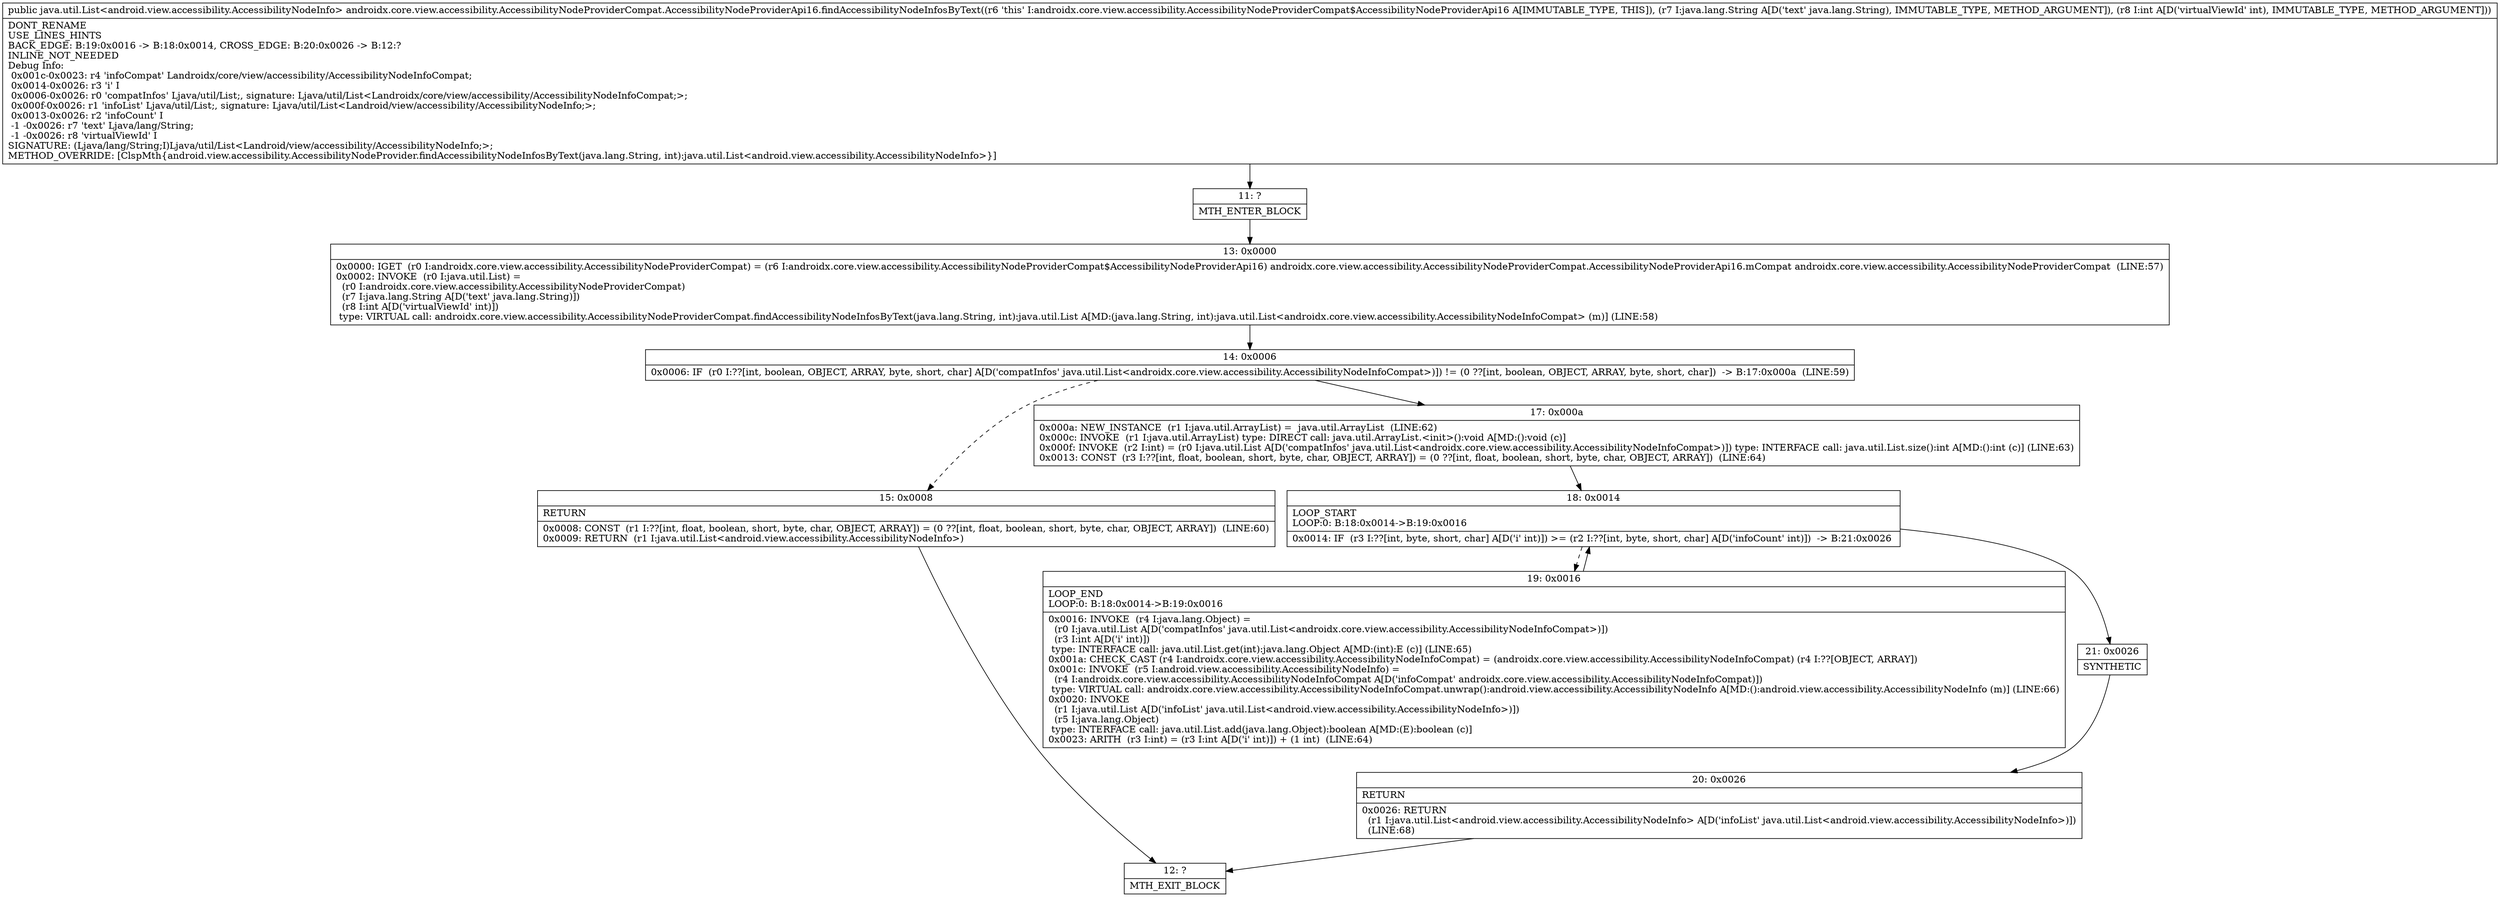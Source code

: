 digraph "CFG forandroidx.core.view.accessibility.AccessibilityNodeProviderCompat.AccessibilityNodeProviderApi16.findAccessibilityNodeInfosByText(Ljava\/lang\/String;I)Ljava\/util\/List;" {
Node_11 [shape=record,label="{11\:\ ?|MTH_ENTER_BLOCK\l}"];
Node_13 [shape=record,label="{13\:\ 0x0000|0x0000: IGET  (r0 I:androidx.core.view.accessibility.AccessibilityNodeProviderCompat) = (r6 I:androidx.core.view.accessibility.AccessibilityNodeProviderCompat$AccessibilityNodeProviderApi16) androidx.core.view.accessibility.AccessibilityNodeProviderCompat.AccessibilityNodeProviderApi16.mCompat androidx.core.view.accessibility.AccessibilityNodeProviderCompat  (LINE:57)\l0x0002: INVOKE  (r0 I:java.util.List) = \l  (r0 I:androidx.core.view.accessibility.AccessibilityNodeProviderCompat)\l  (r7 I:java.lang.String A[D('text' java.lang.String)])\l  (r8 I:int A[D('virtualViewId' int)])\l type: VIRTUAL call: androidx.core.view.accessibility.AccessibilityNodeProviderCompat.findAccessibilityNodeInfosByText(java.lang.String, int):java.util.List A[MD:(java.lang.String, int):java.util.List\<androidx.core.view.accessibility.AccessibilityNodeInfoCompat\> (m)] (LINE:58)\l}"];
Node_14 [shape=record,label="{14\:\ 0x0006|0x0006: IF  (r0 I:??[int, boolean, OBJECT, ARRAY, byte, short, char] A[D('compatInfos' java.util.List\<androidx.core.view.accessibility.AccessibilityNodeInfoCompat\>)]) != (0 ??[int, boolean, OBJECT, ARRAY, byte, short, char])  \-\> B:17:0x000a  (LINE:59)\l}"];
Node_15 [shape=record,label="{15\:\ 0x0008|RETURN\l|0x0008: CONST  (r1 I:??[int, float, boolean, short, byte, char, OBJECT, ARRAY]) = (0 ??[int, float, boolean, short, byte, char, OBJECT, ARRAY])  (LINE:60)\l0x0009: RETURN  (r1 I:java.util.List\<android.view.accessibility.AccessibilityNodeInfo\>) \l}"];
Node_12 [shape=record,label="{12\:\ ?|MTH_EXIT_BLOCK\l}"];
Node_17 [shape=record,label="{17\:\ 0x000a|0x000a: NEW_INSTANCE  (r1 I:java.util.ArrayList) =  java.util.ArrayList  (LINE:62)\l0x000c: INVOKE  (r1 I:java.util.ArrayList) type: DIRECT call: java.util.ArrayList.\<init\>():void A[MD:():void (c)]\l0x000f: INVOKE  (r2 I:int) = (r0 I:java.util.List A[D('compatInfos' java.util.List\<androidx.core.view.accessibility.AccessibilityNodeInfoCompat\>)]) type: INTERFACE call: java.util.List.size():int A[MD:():int (c)] (LINE:63)\l0x0013: CONST  (r3 I:??[int, float, boolean, short, byte, char, OBJECT, ARRAY]) = (0 ??[int, float, boolean, short, byte, char, OBJECT, ARRAY])  (LINE:64)\l}"];
Node_18 [shape=record,label="{18\:\ 0x0014|LOOP_START\lLOOP:0: B:18:0x0014\-\>B:19:0x0016\l|0x0014: IF  (r3 I:??[int, byte, short, char] A[D('i' int)]) \>= (r2 I:??[int, byte, short, char] A[D('infoCount' int)])  \-\> B:21:0x0026 \l}"];
Node_19 [shape=record,label="{19\:\ 0x0016|LOOP_END\lLOOP:0: B:18:0x0014\-\>B:19:0x0016\l|0x0016: INVOKE  (r4 I:java.lang.Object) = \l  (r0 I:java.util.List A[D('compatInfos' java.util.List\<androidx.core.view.accessibility.AccessibilityNodeInfoCompat\>)])\l  (r3 I:int A[D('i' int)])\l type: INTERFACE call: java.util.List.get(int):java.lang.Object A[MD:(int):E (c)] (LINE:65)\l0x001a: CHECK_CAST (r4 I:androidx.core.view.accessibility.AccessibilityNodeInfoCompat) = (androidx.core.view.accessibility.AccessibilityNodeInfoCompat) (r4 I:??[OBJECT, ARRAY]) \l0x001c: INVOKE  (r5 I:android.view.accessibility.AccessibilityNodeInfo) = \l  (r4 I:androidx.core.view.accessibility.AccessibilityNodeInfoCompat A[D('infoCompat' androidx.core.view.accessibility.AccessibilityNodeInfoCompat)])\l type: VIRTUAL call: androidx.core.view.accessibility.AccessibilityNodeInfoCompat.unwrap():android.view.accessibility.AccessibilityNodeInfo A[MD:():android.view.accessibility.AccessibilityNodeInfo (m)] (LINE:66)\l0x0020: INVOKE  \l  (r1 I:java.util.List A[D('infoList' java.util.List\<android.view.accessibility.AccessibilityNodeInfo\>)])\l  (r5 I:java.lang.Object)\l type: INTERFACE call: java.util.List.add(java.lang.Object):boolean A[MD:(E):boolean (c)]\l0x0023: ARITH  (r3 I:int) = (r3 I:int A[D('i' int)]) + (1 int)  (LINE:64)\l}"];
Node_21 [shape=record,label="{21\:\ 0x0026|SYNTHETIC\l}"];
Node_20 [shape=record,label="{20\:\ 0x0026|RETURN\l|0x0026: RETURN  \l  (r1 I:java.util.List\<android.view.accessibility.AccessibilityNodeInfo\> A[D('infoList' java.util.List\<android.view.accessibility.AccessibilityNodeInfo\>)])\l  (LINE:68)\l}"];
MethodNode[shape=record,label="{public java.util.List\<android.view.accessibility.AccessibilityNodeInfo\> androidx.core.view.accessibility.AccessibilityNodeProviderCompat.AccessibilityNodeProviderApi16.findAccessibilityNodeInfosByText((r6 'this' I:androidx.core.view.accessibility.AccessibilityNodeProviderCompat$AccessibilityNodeProviderApi16 A[IMMUTABLE_TYPE, THIS]), (r7 I:java.lang.String A[D('text' java.lang.String), IMMUTABLE_TYPE, METHOD_ARGUMENT]), (r8 I:int A[D('virtualViewId' int), IMMUTABLE_TYPE, METHOD_ARGUMENT]))  | DONT_RENAME\lUSE_LINES_HINTS\lBACK_EDGE: B:19:0x0016 \-\> B:18:0x0014, CROSS_EDGE: B:20:0x0026 \-\> B:12:?\lINLINE_NOT_NEEDED\lDebug Info:\l  0x001c\-0x0023: r4 'infoCompat' Landroidx\/core\/view\/accessibility\/AccessibilityNodeInfoCompat;\l  0x0014\-0x0026: r3 'i' I\l  0x0006\-0x0026: r0 'compatInfos' Ljava\/util\/List;, signature: Ljava\/util\/List\<Landroidx\/core\/view\/accessibility\/AccessibilityNodeInfoCompat;\>;\l  0x000f\-0x0026: r1 'infoList' Ljava\/util\/List;, signature: Ljava\/util\/List\<Landroid\/view\/accessibility\/AccessibilityNodeInfo;\>;\l  0x0013\-0x0026: r2 'infoCount' I\l  \-1 \-0x0026: r7 'text' Ljava\/lang\/String;\l  \-1 \-0x0026: r8 'virtualViewId' I\lSIGNATURE: (Ljava\/lang\/String;I)Ljava\/util\/List\<Landroid\/view\/accessibility\/AccessibilityNodeInfo;\>;\lMETHOD_OVERRIDE: [ClspMth\{android.view.accessibility.AccessibilityNodeProvider.findAccessibilityNodeInfosByText(java.lang.String, int):java.util.List\<android.view.accessibility.AccessibilityNodeInfo\>\}]\l}"];
MethodNode -> Node_11;Node_11 -> Node_13;
Node_13 -> Node_14;
Node_14 -> Node_15[style=dashed];
Node_14 -> Node_17;
Node_15 -> Node_12;
Node_17 -> Node_18;
Node_18 -> Node_19[style=dashed];
Node_18 -> Node_21;
Node_19 -> Node_18;
Node_21 -> Node_20;
Node_20 -> Node_12;
}


